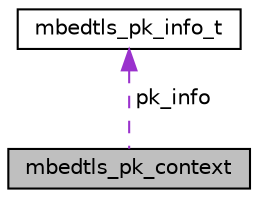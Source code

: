 digraph "mbedtls_pk_context"
{
 // LATEX_PDF_SIZE
  edge [fontname="Helvetica",fontsize="10",labelfontname="Helvetica",labelfontsize="10"];
  node [fontname="Helvetica",fontsize="10",shape=record];
  Node1 [label="mbedtls_pk_context",height=0.2,width=0.4,color="black", fillcolor="grey75", style="filled", fontcolor="black",tooltip="Public key container."];
  Node2 -> Node1 [dir="back",color="darkorchid3",fontsize="10",style="dashed",label=" pk_info" ,fontname="Helvetica"];
  Node2 [label="mbedtls_pk_info_t",height=0.2,width=0.4,color="black", fillcolor="white", style="filled",URL="$df/d36/structmbedtls__pk__info__t.html",tooltip=" "];
}
